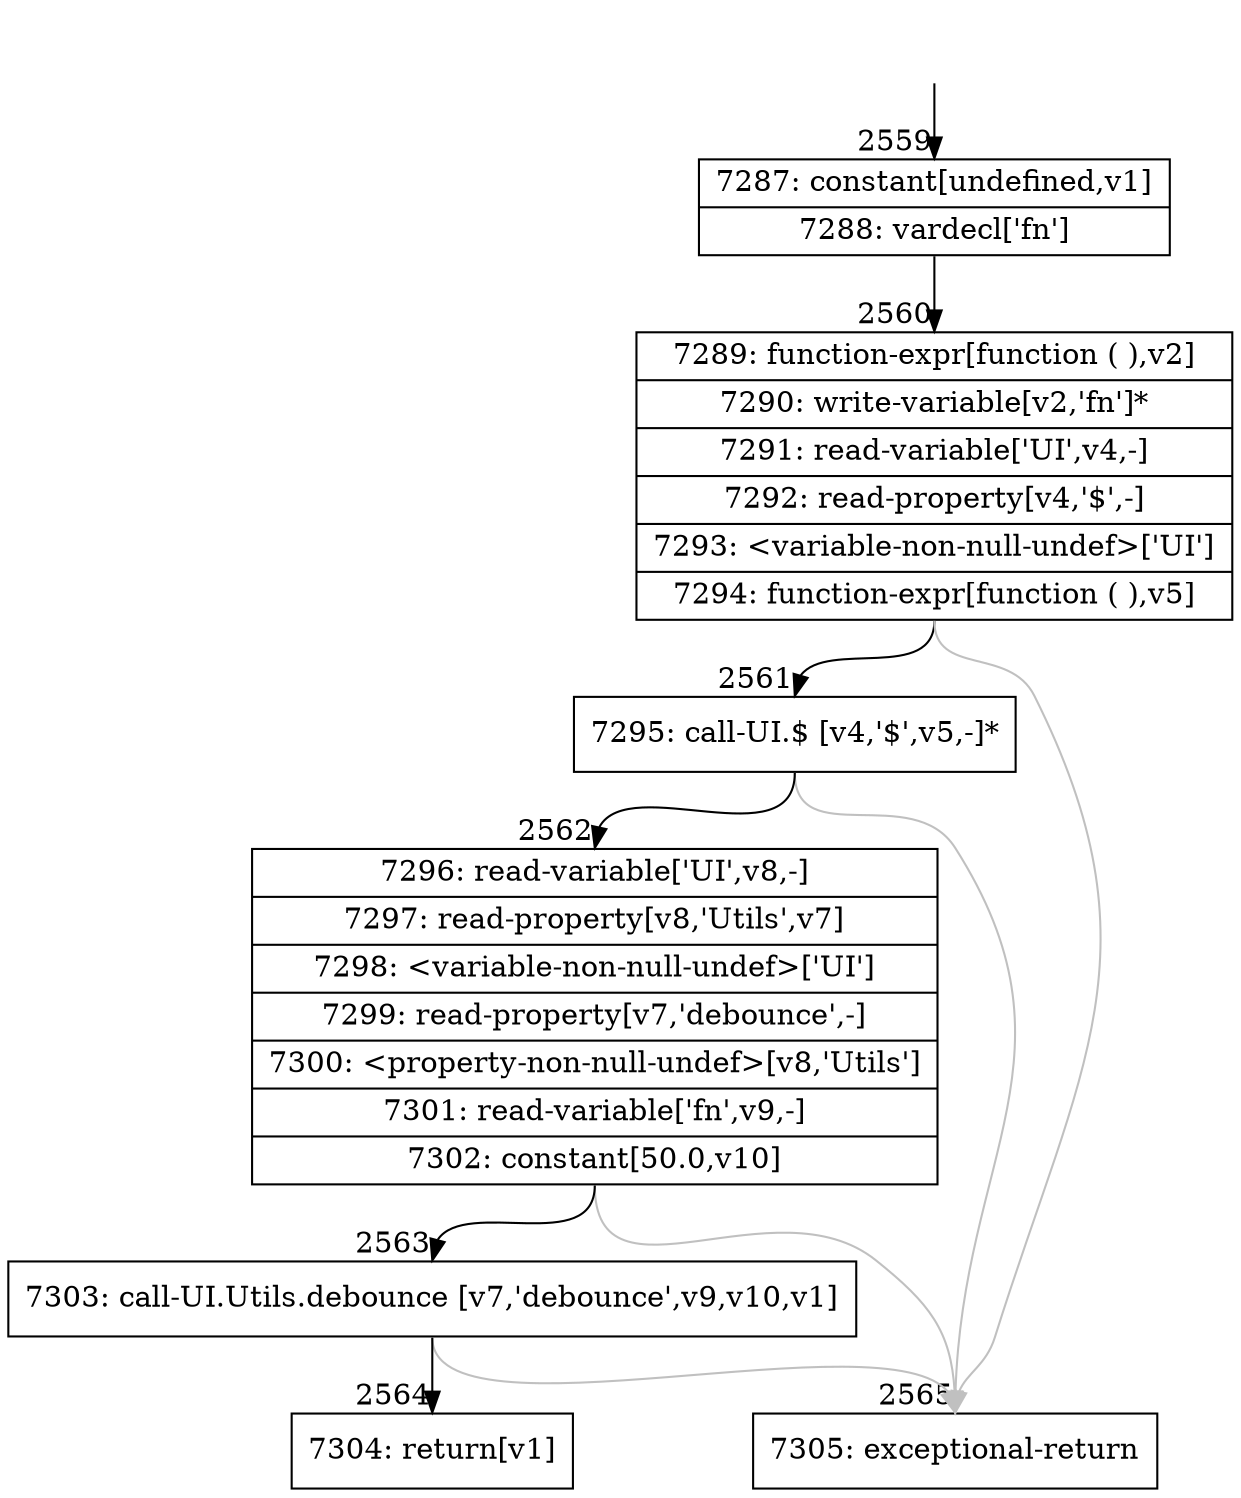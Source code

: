 digraph {
rankdir="TD"
BB_entry196[shape=none,label=""];
BB_entry196 -> BB2559 [tailport=s, headport=n, headlabel="    2559"]
BB2559 [shape=record label="{7287: constant[undefined,v1]|7288: vardecl['fn']}" ] 
BB2559 -> BB2560 [tailport=s, headport=n, headlabel="      2560"]
BB2560 [shape=record label="{7289: function-expr[function ( ),v2]|7290: write-variable[v2,'fn']*|7291: read-variable['UI',v4,-]|7292: read-property[v4,'$',-]|7293: \<variable-non-null-undef\>['UI']|7294: function-expr[function ( ),v5]}" ] 
BB2560 -> BB2561 [tailport=s, headport=n, headlabel="      2561"]
BB2560 -> BB2565 [tailport=s, headport=n, color=gray, headlabel="      2565"]
BB2561 [shape=record label="{7295: call-UI.$ [v4,'$',v5,-]*}" ] 
BB2561 -> BB2562 [tailport=s, headport=n, headlabel="      2562"]
BB2561 -> BB2565 [tailport=s, headport=n, color=gray]
BB2562 [shape=record label="{7296: read-variable['UI',v8,-]|7297: read-property[v8,'Utils',v7]|7298: \<variable-non-null-undef\>['UI']|7299: read-property[v7,'debounce',-]|7300: \<property-non-null-undef\>[v8,'Utils']|7301: read-variable['fn',v9,-]|7302: constant[50.0,v10]}" ] 
BB2562 -> BB2563 [tailport=s, headport=n, headlabel="      2563"]
BB2562 -> BB2565 [tailport=s, headport=n, color=gray]
BB2563 [shape=record label="{7303: call-UI.Utils.debounce [v7,'debounce',v9,v10,v1]}" ] 
BB2563 -> BB2564 [tailport=s, headport=n, headlabel="      2564"]
BB2563 -> BB2565 [tailport=s, headport=n, color=gray]
BB2564 [shape=record label="{7304: return[v1]}" ] 
BB2565 [shape=record label="{7305: exceptional-return}" ] 
//#$~ 1997
}
